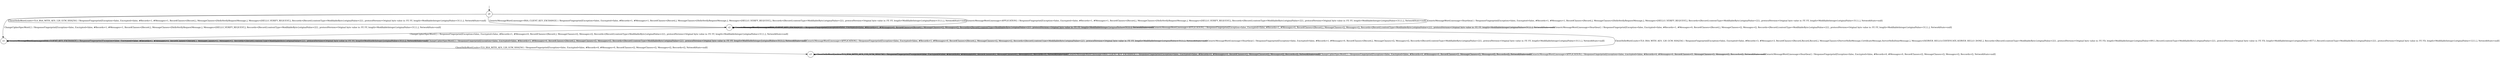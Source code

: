 digraph g {
__start0 [label="" shape="none"];

	s0 [shape="circle" label="s0"];
	s1 [shape="circle" label="s1"];
	s2 [shape="circle" label="s2"];
	s3 [shape="circle" label="s3"];
	s0 -> s2 [label="ClientHelloWord{suite=TLS_RSA_WITH_AES_128_GCM_SHA256} / ResponseFingerprint[Exception=false, Encrypted=false, #Records=1, #Messages=1, RecordClasses=[Record,], MessageClasses=[HelloVerifyRequestMessage,], Messages=[HELLO_VERIFY_REQUEST,], Reccords=[Record{contentType=ModifiableByte{originalValue=22}, protocolVersion=Original byte value is: FE FF, length=ModifiableInteger{originalValue=31}},], NetworkState=null]"];
	s0 -> s2 [label="GenericMessageWord{message=RSA_CLIENT_KEY_EXCHANGE} / ResponseFingerprint[Exception=false, Encrypted=false, #Records=1, #Messages=1, RecordClasses=[Record,], MessageClasses=[HelloVerifyRequestMessage,], Messages=[HELLO_VERIFY_REQUEST,], Reccords=[Record{contentType=ModifiableByte{originalValue=22}, protocolVersion=Original byte value is: FE FF, length=ModifiableInteger{originalValue=31}},], NetworkState=null]"];
	s0 -> s1 [label="ChangeCipherSpecWord{} / ResponseFingerprint[Exception=false, Encrypted=false, #Records=1, #Messages=1, RecordClasses=[Record,], MessageClasses=[HelloVerifyRequestMessage,], Messages=[HELLO_VERIFY_REQUEST,], Reccords=[Record{contentType=ModifiableByte{originalValue=22}, protocolVersion=Original byte value is: FE FF, length=ModifiableInteger{originalValue=31}},], NetworkState=null]"];
	s0 -> s2 [label="GenericMessageWord{message=APPLICATION} / ResponseFingerprint[Exception=false, Encrypted=false, #Records=1, #Messages=1, RecordClasses=[Record,], MessageClasses=[HelloVerifyRequestMessage,], Messages=[HELLO_VERIFY_REQUEST,], Reccords=[Record{contentType=ModifiableByte{originalValue=22}, protocolVersion=Original byte value is: FE FF, length=ModifiableInteger{originalValue=31}},], NetworkState=null]"];
	s0 -> s2 [label="GenericMessageWord{message=Heartbeat} / ResponseFingerprint[Exception=false, Encrypted=false, #Records=1, #Messages=1, RecordClasses=[Record,], MessageClasses=[HelloVerifyRequestMessage,], Messages=[HELLO_VERIFY_REQUEST,], Reccords=[Record{contentType=ModifiableByte{originalValue=22}, protocolVersion=Original byte value is: FE FF, length=ModifiableInteger{originalValue=31}},], NetworkState=null]"];
	s1 -> s3 [label="ClientHelloWord{suite=TLS_RSA_WITH_AES_128_GCM_SHA256} / ResponseFingerprint[Exception=false, Encrypted=false, #Records=0, #Messages=0, RecordClasses=[], MessageClasses=[], Messages=[], Reccords=[], NetworkState=null]"];
	s1 -> s1 [label="GenericMessageWord{message=RSA_CLIENT_KEY_EXCHANGE} / ResponseFingerprint[Exception=false, Encrypted=false, #Records=1, #Messages=0, RecordClasses=[Record,], MessageClasses=[], Messages=[], Reccords=[Record{contentType=ModifiableByte{originalValue=22}, protocolVersion=Original byte value is: FE FF, length=ModifiableInteger{originalValue=31}},], NetworkState=null]"];
	s1 -> s1 [label="ChangeCipherSpecWord{} / ResponseFingerprint[Exception=false, Encrypted=false, #Records=1, #Messages=0, RecordClasses=[Record,], MessageClasses=[], Messages=[], Reccords=[Record{contentType=ModifiableByte{originalValue=22}, protocolVersion=Original byte value is: FE FF, length=ModifiableInteger{originalValue=31}},], NetworkState=null]"];
	s1 -> s1 [label="GenericMessageWord{message=APPLICATION} / ResponseFingerprint[Exception=false, Encrypted=false, #Records=1, #Messages=0, RecordClasses=[Record,], MessageClasses=[], Messages=[], Reccords=[Record{contentType=ModifiableByte{originalValue=22}, protocolVersion=Original byte value is: FE FF, length=ModifiableInteger{originalValue=31}},], NetworkState=null]"];
	s1 -> s1 [label="GenericMessageWord{message=Heartbeat} / ResponseFingerprint[Exception=false, Encrypted=false, #Records=1, #Messages=0, RecordClasses=[Record,], MessageClasses=[], Messages=[], Reccords=[Record{contentType=ModifiableByte{originalValue=22}, protocolVersion=Original byte value is: FE FF, length=ModifiableInteger{originalValue=31}},], NetworkState=null]"];
	s2 -> s3 [label="ClientHelloWord{suite=TLS_RSA_WITH_AES_128_GCM_SHA256} / ResponseFingerprint[Exception=false, Encrypted=false, #Records=3, #Messages=3, RecordClasses=[Record,Record,Record,], MessageClasses=[ServerHelloMessage,CertificateMessage,ServerHelloDoneMessage,], Messages=[SERVER_HELLO,CERTIFICATE,SERVER_HELLO_DONE,], Reccords=[Record{contentType=ModifiableByte{originalValue=22}, protocolVersion=Original byte value is: FE FD, length=ModifiableInteger{originalValue=89}},Record{contentType=ModifiableByte{originalValue=22}, protocolVersion=Original byte value is: FE FD, length=ModifiableInteger{originalValue=857}},Record{contentType=ModifiableByte{originalValue=22}, protocolVersion=Original byte value is: FE FD, length=ModifiableInteger{originalValue=12}},], NetworkState=null]"];
	s2 -> s2 [label="GenericMessageWord{message=RSA_CLIENT_KEY_EXCHANGE} / ResponseFingerprint[Exception=false, Encrypted=false, #Records=1, #Messages=0, RecordClasses=[Record,], MessageClasses=[], Messages=[], Reccords=[Record{contentType=ModifiableByte{originalValue=22}, protocolVersion=Original byte value is: FE FF, length=ModifiableInteger{originalValue=31}},], NetworkState=null]"];
	s2 -> s1 [label="ChangeCipherSpecWord{} / ResponseFingerprint[Exception=false, Encrypted=false, #Records=1, #Messages=0, RecordClasses=[Record,], MessageClasses=[], Messages=[], Reccords=[Record{contentType=ModifiableByte{originalValue=22}, protocolVersion=Original byte value is: FE FF, length=ModifiableInteger{originalValue=31}},], NetworkState=null]"];
	s2 -> s2 [label="GenericMessageWord{message=APPLICATION} / ResponseFingerprint[Exception=false, Encrypted=false, #Records=1, #Messages=0, RecordClasses=[Record,], MessageClasses=[], Messages=[], Reccords=[Record{contentType=ModifiableByte{originalValue=22}, protocolVersion=Original byte value is: FE FF, length=ModifiableInteger{originalValue=31}},], NetworkState=null]"];
	s2 -> s2 [label="GenericMessageWord{message=Heartbeat} / ResponseFingerprint[Exception=false, Encrypted=false, #Records=1, #Messages=0, RecordClasses=[Record,], MessageClasses=[], Messages=[], Reccords=[Record{contentType=ModifiableByte{originalValue=22}, protocolVersion=Original byte value is: FE FF, length=ModifiableInteger{originalValue=31}},], NetworkState=null]"];
	s3 -> s3 [label="ClientHelloWord{suite=TLS_RSA_WITH_AES_128_GCM_SHA256} / ResponseFingerprint[Exception=false, Encrypted=false, #Records=0, #Messages=0, RecordClasses=[], MessageClasses=[], Messages=[], Reccords=[], NetworkState=null]"];
	s3 -> s3 [label="GenericMessageWord{message=RSA_CLIENT_KEY_EXCHANGE} / ResponseFingerprint[Exception=false, Encrypted=false, #Records=0, #Messages=0, RecordClasses=[], MessageClasses=[], Messages=[], Reccords=[], NetworkState=null]"];
	s3 -> s3 [label="ChangeCipherSpecWord{} / ResponseFingerprint[Exception=false, Encrypted=false, #Records=0, #Messages=0, RecordClasses=[], MessageClasses=[], Messages=[], Reccords=[], NetworkState=null]"];
	s3 -> s3 [label="GenericMessageWord{message=APPLICATION} / ResponseFingerprint[Exception=false, Encrypted=false, #Records=0, #Messages=0, RecordClasses=[], MessageClasses=[], Messages=[], Reccords=[], NetworkState=null]"];
	s3 -> s3 [label="GenericMessageWord{message=Heartbeat} / ResponseFingerprint[Exception=false, Encrypted=false, #Records=0, #Messages=0, RecordClasses=[], MessageClasses=[], Messages=[], Reccords=[], NetworkState=null]"];

__start0 -> s0;
}
